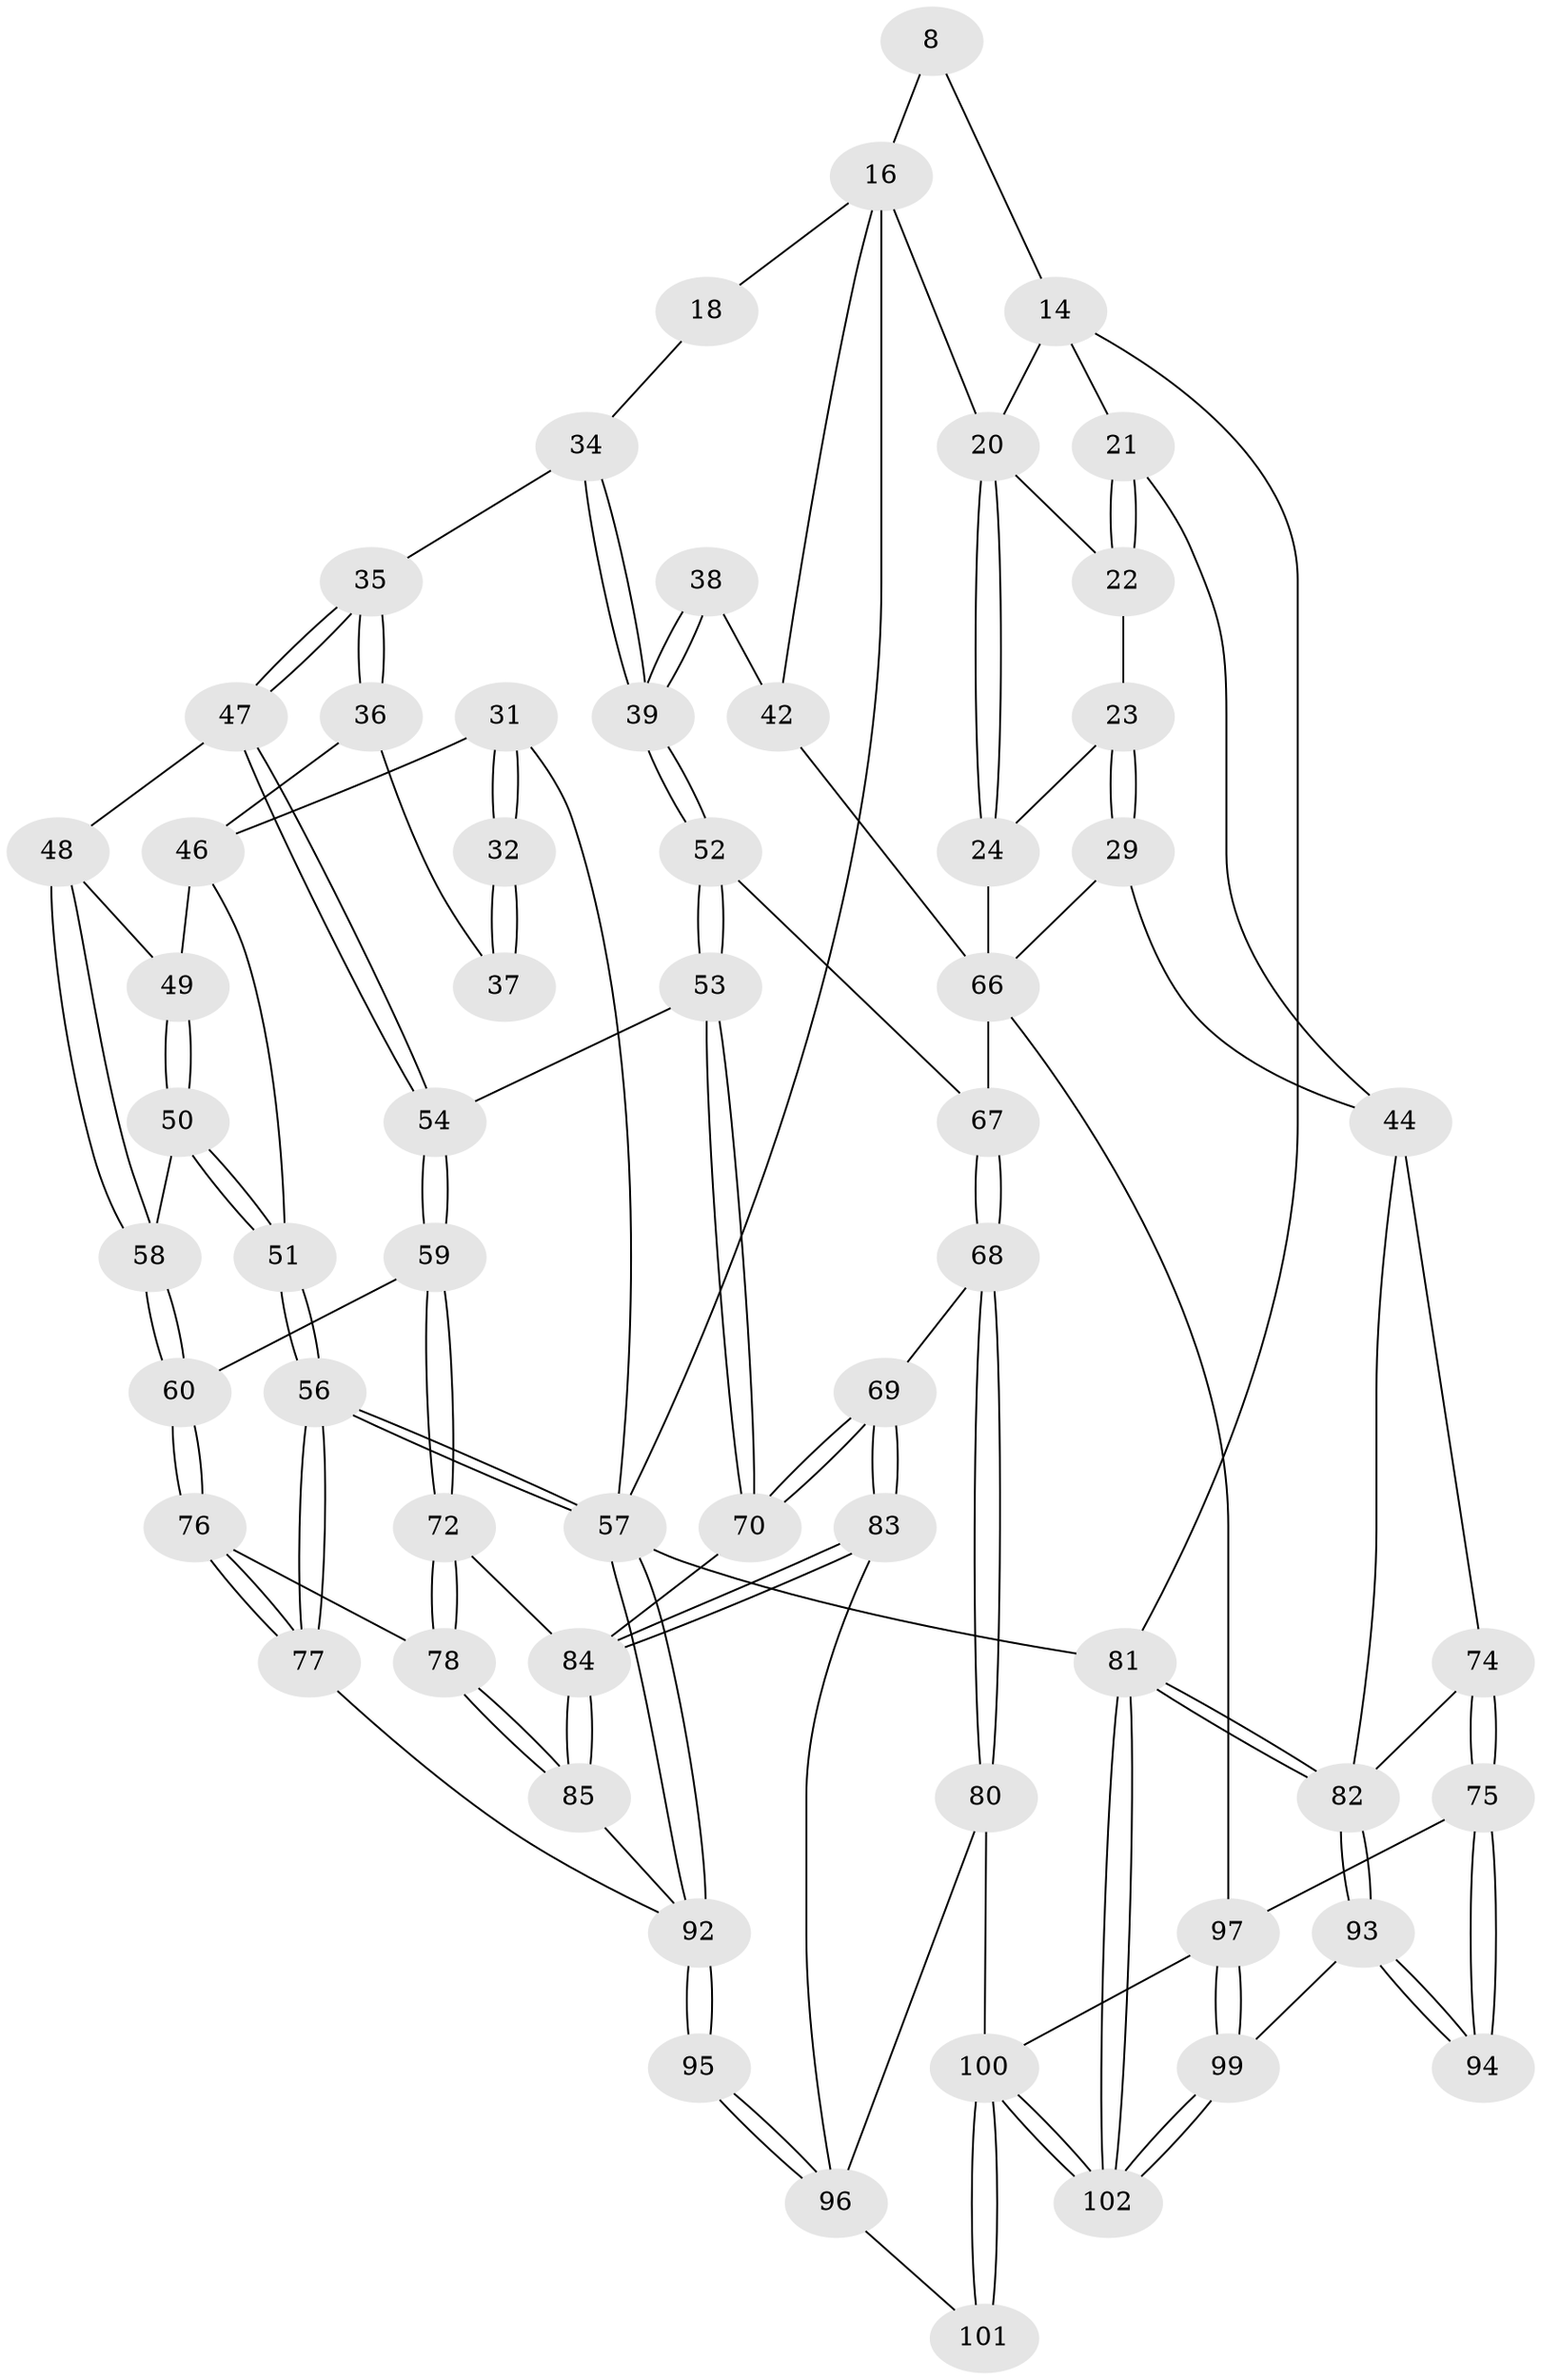 // original degree distribution, {3: 0.029411764705882353, 6: 0.22549019607843138, 4: 0.22549019607843138, 5: 0.5196078431372549}
// Generated by graph-tools (version 1.1) at 2025/05/03/04/25 22:05:53]
// undirected, 61 vertices, 141 edges
graph export_dot {
graph [start="1"]
  node [color=gray90,style=filled];
  8 [pos="+0.21381265048182216+0",super="+3+1"];
  14 [pos="+0.7169426608728383+0.07818481918399833",super="+9+10+4"];
  16 [pos="+0.3521055469952177+0.3256961318801963",super="+7+15"];
  18 [pos="+0.23575390471980728+0.3192742130832422",super="+17"];
  20 [pos="+0.4392746763048355+0.21951086997487515",super="+5+19"];
  21 [pos="+0.8214243182689934+0.39922731454283117"];
  22 [pos="+0.6422447980966196+0.3107414950736103"];
  23 [pos="+0.6310289022662148+0.32266964827808464"];
  24 [pos="+0.6280037766489294+0.324959266198807"];
  29 [pos="+0.7513656039141557+0.5278073705360007"];
  31 [pos="+0+0.1692828981328929"];
  32 [pos="+0+0.2164701429644793"];
  34 [pos="+0.2049770369194594+0.4899926021478883"];
  35 [pos="+0.16401736174649692+0.5083690736547414"];
  36 [pos="+0.12479653676342906+0.4566427933665152"];
  37 [pos="+0.12484898204126235+0.4473588620344326",super="+33"];
  38 [pos="+0.3950606757442924+0.4013105403980798"];
  39 [pos="+0.3612278372961507+0.5380018725303486"];
  42 [pos="+0.5413226760384577+0.5656171279847139",super="+26+27"];
  44 [pos="+0.8306443915764613+0.5299325688318063",super="+28"];
  46 [pos="+0.04540935364812591+0.4961318026602883",super="+45"];
  47 [pos="+0.16357874449059162+0.5700721955596938"];
  48 [pos="+0.08347509605355428+0.5879541861697879"];
  49 [pos="+0.046242776051687015+0.5010737611822014"];
  50 [pos="+0+0.6358018683549271"];
  51 [pos="+0+0.6259508139517802"];
  52 [pos="+0.36049298141369984+0.5548811725248913"];
  53 [pos="+0.3219942281115324+0.5822257620858883"];
  54 [pos="+0.1794227900003578+0.5862083674763245"];
  56 [pos="+0+0.8969700873655634"];
  57 [pos="+0+1",super="+12"];
  58 [pos="+0.02333919005316423+0.6441724159819456"];
  59 [pos="+0.17846610530423118+0.6554112202205713"];
  60 [pos="+0.052429913715327944+0.6793729106023834"];
  66 [pos="+0.5844364276455751+0.6594952374524871",super="+40+30+25+41"];
  67 [pos="+0.40938554545057854+0.718945775950729",super="+55"];
  68 [pos="+0.38202002580617045+0.7743282673483713"];
  69 [pos="+0.378868297793986+0.7740227282608036"];
  70 [pos="+0.2717809488002629+0.7233978106996212"];
  72 [pos="+0.2074278285181913+0.7251925318991657"];
  74 [pos="+0.9329192158794829+0.767131287568392",super="+61"];
  75 [pos="+0.8820746693191388+0.819453269534121",super="+62+63"];
  76 [pos="+0.06203530011220086+0.7050763687577418"];
  77 [pos="+0+0.8115683933413711"];
  78 [pos="+0.14875256414403373+0.7841178587742883"];
  80 [pos="+0.38543597223456955+0.7787734738456366"];
  81 [pos="+1+1",super="+11"];
  82 [pos="+1+0.950965454765617",super="+73+43"];
  83 [pos="+0.26624748355185784+0.869211230260598"];
  84 [pos="+0.26186509768769456+0.8642412125968902",super="+71"];
  85 [pos="+0.14512878649434735+0.8040752938532348"];
  92 [pos="+0+1",super="+89+88"];
  93 [pos="+0.87049349982086+0.8586013603473158"];
  94 [pos="+0.8655015168699128+0.8421031734658707"];
  95 [pos="+0.12001446355037304+1"];
  96 [pos="+0.2823201524717372+1",super="+87+86"];
  97 [pos="+0.6316091634595831+0.8572736714255771",super="+64+65"];
  99 [pos="+0.8631782194078439+1"];
  100 [pos="+0.5871445510116786+1",super="+98+90"];
  101 [pos="+0.37157642865977714+1",super="+91"];
  102 [pos="+0.8947190451347284+1"];
  8 -- 16 [weight=2];
  8 -- 14 [weight=2];
  14 -- 81;
  14 -- 21;
  14 -- 20 [weight=2];
  16 -- 42;
  16 -- 20;
  16 -- 18 [weight=2];
  16 -- 57;
  18 -- 34;
  20 -- 24;
  20 -- 24;
  20 -- 22;
  21 -- 22;
  21 -- 22;
  21 -- 44;
  22 -- 23;
  23 -- 24;
  23 -- 29;
  23 -- 29;
  24 -- 66;
  29 -- 66;
  29 -- 44;
  31 -- 32;
  31 -- 32;
  31 -- 57;
  31 -- 46;
  32 -- 37 [weight=2];
  32 -- 37;
  34 -- 35;
  34 -- 39;
  34 -- 39;
  35 -- 36;
  35 -- 36;
  35 -- 47;
  35 -- 47;
  36 -- 37;
  36 -- 46;
  38 -- 39;
  38 -- 39;
  38 -- 42 [weight=2];
  39 -- 52;
  39 -- 52;
  42 -- 66 [weight=2];
  44 -- 74;
  44 -- 82;
  46 -- 49;
  46 -- 51;
  47 -- 48;
  47 -- 54;
  47 -- 54;
  48 -- 49;
  48 -- 58;
  48 -- 58;
  49 -- 50;
  49 -- 50;
  50 -- 51;
  50 -- 51;
  50 -- 58;
  51 -- 56;
  51 -- 56;
  52 -- 53;
  52 -- 53;
  52 -- 67;
  53 -- 54;
  53 -- 70;
  53 -- 70;
  54 -- 59;
  54 -- 59;
  56 -- 57;
  56 -- 57;
  56 -- 77;
  56 -- 77;
  57 -- 92;
  57 -- 92;
  57 -- 81 [weight=2];
  58 -- 60;
  58 -- 60;
  59 -- 60;
  59 -- 72;
  59 -- 72;
  60 -- 76;
  60 -- 76;
  66 -- 67 [weight=2];
  66 -- 97;
  67 -- 68;
  67 -- 68;
  68 -- 69;
  68 -- 80;
  68 -- 80;
  69 -- 70;
  69 -- 70;
  69 -- 83;
  69 -- 83;
  70 -- 84;
  72 -- 78;
  72 -- 78;
  72 -- 84;
  74 -- 75 [weight=2];
  74 -- 75;
  74 -- 82;
  75 -- 94 [weight=2];
  75 -- 94;
  75 -- 97;
  76 -- 77;
  76 -- 77;
  76 -- 78;
  77 -- 92;
  78 -- 85;
  78 -- 85;
  80 -- 100;
  80 -- 96;
  81 -- 82 [weight=2];
  81 -- 82;
  81 -- 102;
  81 -- 102;
  82 -- 93;
  82 -- 93;
  83 -- 84;
  83 -- 84;
  83 -- 96;
  84 -- 85;
  84 -- 85;
  85 -- 92;
  92 -- 95 [weight=2];
  92 -- 95;
  93 -- 94;
  93 -- 94;
  93 -- 99;
  95 -- 96;
  95 -- 96;
  96 -- 101 [weight=2];
  97 -- 99;
  97 -- 99;
  97 -- 100 [weight=2];
  99 -- 102;
  99 -- 102;
  100 -- 101 [weight=2];
  100 -- 101;
  100 -- 102;
  100 -- 102;
}
